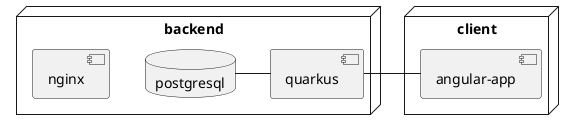 @startuml

node backend {
  [quarkus]
  [nginx]
  database postgresql
}

node client {
  [angular-app]
}

postgresql -right- [quarkus]
[quarkus] -left- [angular-app]

@enduml